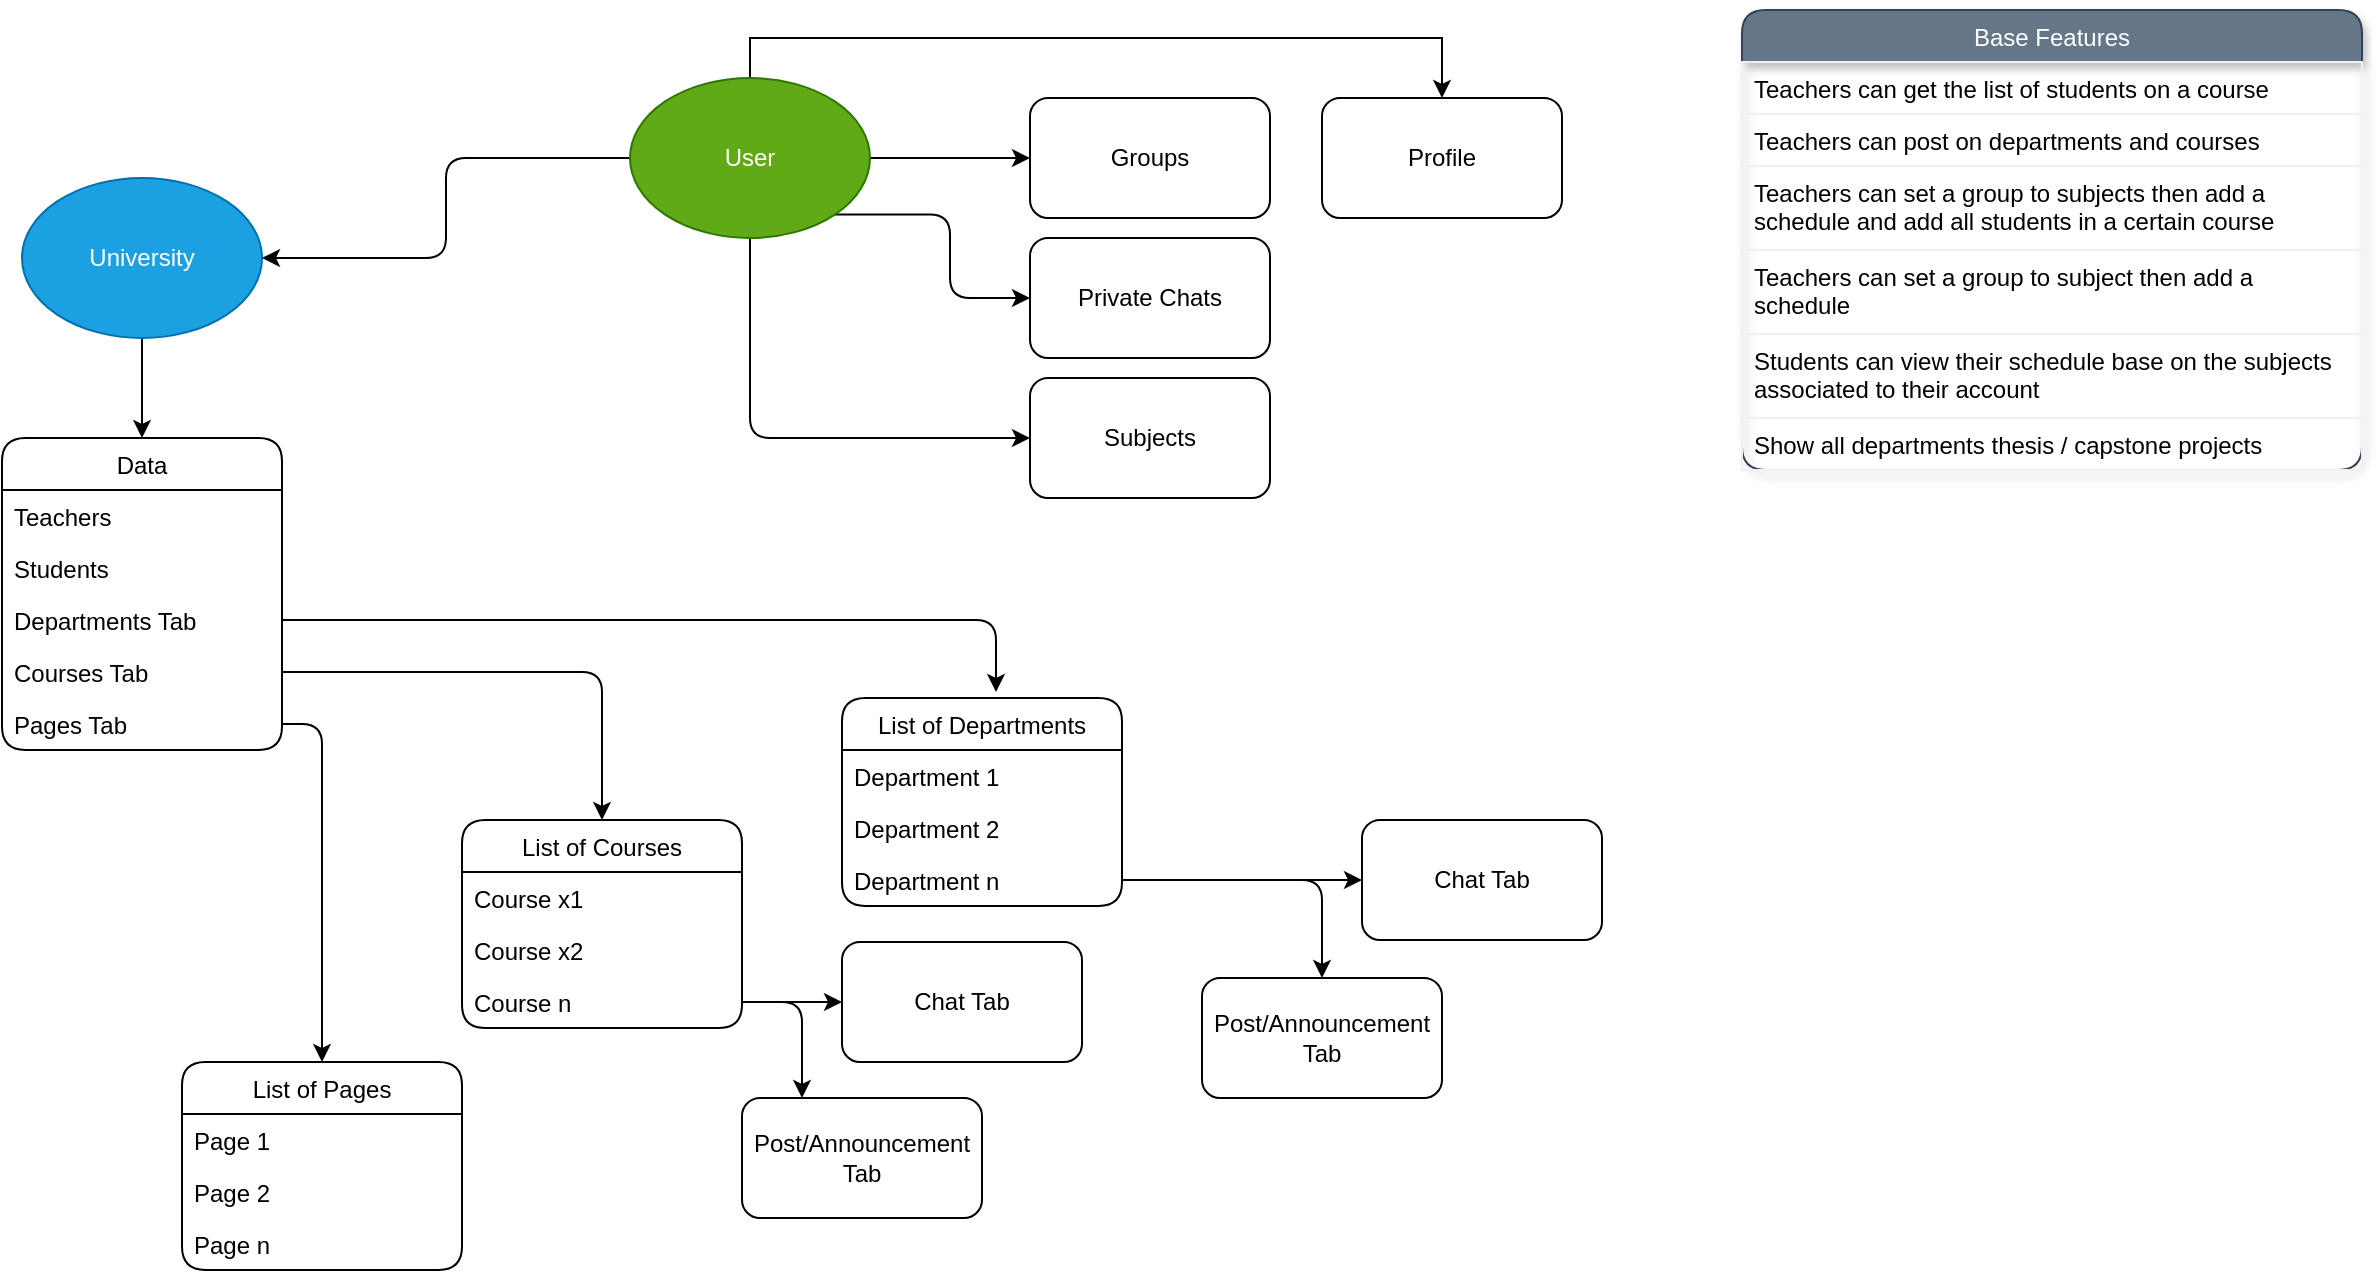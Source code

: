 <mxfile>
    <diagram id="XlvOtdsCKNtlhKzm-Soc" name="Page-1">
        <mxGraphModel dx="1486" dy="1794" grid="1" gridSize="10" guides="1" tooltips="1" connect="1" arrows="1" fold="1" page="0" pageScale="1" pageWidth="980" pageHeight="690" background="none" math="0" shadow="0">
            <root>
                <mxCell id="0"/>
                <mxCell id="1" parent="0"/>
                <mxCell id="8" style="edgeStyle=orthogonalEdgeStyle;orthogonalLoop=1;jettySize=auto;html=1;exitX=0.5;exitY=1;exitDx=0;exitDy=0;" parent="1" source="3" target="4" edge="1">
                    <mxGeometry relative="1" as="geometry"/>
                </mxCell>
                <mxCell id="3" value="University" style="ellipse;whiteSpace=wrap;html=1;rounded=1;fillColor=#1ba1e2;strokeColor=#006EAF;fontColor=#ffffff;" parent="1" vertex="1">
                    <mxGeometry x="50" y="50" width="120" height="80" as="geometry"/>
                </mxCell>
                <mxCell id="4" value="Data" style="swimlane;fontStyle=0;childLayout=stackLayout;horizontal=1;startSize=26;horizontalStack=0;resizeParent=1;resizeParentMax=0;resizeLast=0;collapsible=1;marginBottom=0;rounded=1;" parent="1" vertex="1">
                    <mxGeometry x="40" y="180" width="140" height="156" as="geometry">
                        <mxRectangle x="40" y="180" width="50" height="26" as="alternateBounds"/>
                    </mxGeometry>
                </mxCell>
                <mxCell id="5" value="Teachers " style="text;strokeColor=none;fillColor=none;align=left;verticalAlign=top;spacingLeft=4;spacingRight=4;overflow=hidden;rotatable=0;points=[[0,0.5],[1,0.5]];portConstraint=eastwest;rounded=1;" parent="4" vertex="1">
                    <mxGeometry y="26" width="140" height="26" as="geometry"/>
                </mxCell>
                <mxCell id="6" value="Students" style="text;strokeColor=none;fillColor=none;align=left;verticalAlign=top;spacingLeft=4;spacingRight=4;overflow=hidden;rotatable=0;points=[[0,0.5],[1,0.5]];portConstraint=eastwest;rounded=1;" parent="4" vertex="1">
                    <mxGeometry y="52" width="140" height="26" as="geometry"/>
                </mxCell>
                <mxCell id="7" value="Departments Tab" style="text;strokeColor=none;fillColor=none;align=left;verticalAlign=top;spacingLeft=4;spacingRight=4;overflow=hidden;rotatable=0;points=[[0,0.5],[1,0.5]];portConstraint=eastwest;rounded=1;" parent="4" vertex="1">
                    <mxGeometry y="78" width="140" height="26" as="geometry"/>
                </mxCell>
                <mxCell id="10" value="Courses Tab" style="text;strokeColor=none;fillColor=none;align=left;verticalAlign=top;spacingLeft=4;spacingRight=4;overflow=hidden;rotatable=0;points=[[0,0.5],[1,0.5]];portConstraint=eastwest;rounded=1;" parent="4" vertex="1">
                    <mxGeometry y="104" width="140" height="26" as="geometry"/>
                </mxCell>
                <mxCell id="35" value="Pages Tab" style="text;strokeColor=none;fillColor=none;align=left;verticalAlign=top;spacingLeft=4;spacingRight=4;overflow=hidden;rotatable=0;points=[[0,0.5],[1,0.5]];portConstraint=eastwest;rounded=1;" parent="4" vertex="1">
                    <mxGeometry y="130" width="140" height="26" as="geometry"/>
                </mxCell>
                <mxCell id="13" value="List of Departments" style="swimlane;fontStyle=0;childLayout=stackLayout;horizontal=1;startSize=26;horizontalStack=0;resizeParent=1;resizeParentMax=0;resizeLast=0;collapsible=1;marginBottom=0;rounded=1;" parent="1" vertex="1">
                    <mxGeometry x="460" y="310" width="140" height="104" as="geometry"/>
                </mxCell>
                <mxCell id="14" value="Department 1" style="text;strokeColor=none;fillColor=none;align=left;verticalAlign=top;spacingLeft=4;spacingRight=4;overflow=hidden;rotatable=0;points=[[0,0.5],[1,0.5]];portConstraint=eastwest;rounded=1;" parent="13" vertex="1">
                    <mxGeometry y="26" width="140" height="26" as="geometry"/>
                </mxCell>
                <mxCell id="15" value="Department 2" style="text;strokeColor=none;fillColor=none;align=left;verticalAlign=top;spacingLeft=4;spacingRight=4;overflow=hidden;rotatable=0;points=[[0,0.5],[1,0.5]];portConstraint=eastwest;rounded=1;" parent="13" vertex="1">
                    <mxGeometry y="52" width="140" height="26" as="geometry"/>
                </mxCell>
                <mxCell id="16" value="Department n" style="text;strokeColor=none;fillColor=none;align=left;verticalAlign=top;spacingLeft=4;spacingRight=4;overflow=hidden;rotatable=0;points=[[0,0.5],[1,0.5]];portConstraint=eastwest;rounded=1;" parent="13" vertex="1">
                    <mxGeometry y="78" width="140" height="26" as="geometry"/>
                </mxCell>
                <mxCell id="18" style="edgeStyle=orthogonalEdgeStyle;orthogonalLoop=1;jettySize=auto;html=1;exitX=1;exitY=0.5;exitDx=0;exitDy=0;entryX=0.55;entryY=-0.029;entryDx=0;entryDy=0;entryPerimeter=0;" parent="1" source="7" target="13" edge="1">
                    <mxGeometry relative="1" as="geometry"/>
                </mxCell>
                <mxCell id="19" value="List of Courses" style="swimlane;fontStyle=0;childLayout=stackLayout;horizontal=1;startSize=26;horizontalStack=0;resizeParent=1;resizeParentMax=0;resizeLast=0;collapsible=1;marginBottom=0;rounded=1;" parent="1" vertex="1">
                    <mxGeometry x="270" y="371" width="140" height="104" as="geometry"/>
                </mxCell>
                <mxCell id="20" value="Course x1" style="text;strokeColor=none;fillColor=none;align=left;verticalAlign=top;spacingLeft=4;spacingRight=4;overflow=hidden;rotatable=0;points=[[0,0.5],[1,0.5]];portConstraint=eastwest;rounded=1;" parent="19" vertex="1">
                    <mxGeometry y="26" width="140" height="26" as="geometry"/>
                </mxCell>
                <mxCell id="21" value="Course x2" style="text;strokeColor=none;fillColor=none;align=left;verticalAlign=top;spacingLeft=4;spacingRight=4;overflow=hidden;rotatable=0;points=[[0,0.5],[1,0.5]];portConstraint=eastwest;rounded=1;" parent="19" vertex="1">
                    <mxGeometry y="52" width="140" height="26" as="geometry"/>
                </mxCell>
                <mxCell id="22" value="Course n" style="text;strokeColor=none;fillColor=none;align=left;verticalAlign=top;spacingLeft=4;spacingRight=4;overflow=hidden;rotatable=0;points=[[0,0.5],[1,0.5]];portConstraint=eastwest;rounded=1;" parent="19" vertex="1">
                    <mxGeometry y="78" width="140" height="26" as="geometry"/>
                </mxCell>
                <mxCell id="23" style="edgeStyle=orthogonalEdgeStyle;orthogonalLoop=1;jettySize=auto;html=1;entryX=0.5;entryY=0;entryDx=0;entryDy=0;" parent="1" source="10" target="19" edge="1">
                    <mxGeometry relative="1" as="geometry"/>
                </mxCell>
                <mxCell id="25" style="edgeStyle=orthogonalEdgeStyle;orthogonalLoop=1;jettySize=auto;html=1;exitX=0;exitY=0.5;exitDx=0;exitDy=0;entryX=1;entryY=0.5;entryDx=0;entryDy=0;" parent="1" source="24" target="3" edge="1">
                    <mxGeometry relative="1" as="geometry"/>
                </mxCell>
                <mxCell id="27" value="" style="edgeStyle=orthogonalEdgeStyle;orthogonalLoop=1;jettySize=auto;html=1;" parent="1" source="24" target="26" edge="1">
                    <mxGeometry relative="1" as="geometry"/>
                </mxCell>
                <mxCell id="31" style="edgeStyle=orthogonalEdgeStyle;orthogonalLoop=1;jettySize=auto;html=1;exitX=0.5;exitY=1;exitDx=0;exitDy=0;entryX=0;entryY=0.5;entryDx=0;entryDy=0;" parent="1" source="24" target="29" edge="1">
                    <mxGeometry relative="1" as="geometry"/>
                </mxCell>
                <mxCell id="33" style="edgeStyle=orthogonalEdgeStyle;orthogonalLoop=1;jettySize=auto;html=1;exitX=1;exitY=1;exitDx=0;exitDy=0;entryX=0;entryY=0.5;entryDx=0;entryDy=0;" parent="1" source="24" target="32" edge="1">
                    <mxGeometry relative="1" as="geometry"/>
                </mxCell>
                <mxCell id="58" style="edgeStyle=orthogonalEdgeStyle;rounded=0;orthogonalLoop=1;jettySize=auto;html=1;exitX=0.5;exitY=0;exitDx=0;exitDy=0;entryX=0.5;entryY=0;entryDx=0;entryDy=0;" parent="1" source="24" target="57" edge="1">
                    <mxGeometry relative="1" as="geometry"/>
                </mxCell>
                <mxCell id="24" value="User" style="ellipse;whiteSpace=wrap;html=1;rounded=1;fillColor=#60a917;strokeColor=#2D7600;fontColor=#ffffff;" parent="1" vertex="1">
                    <mxGeometry x="354" width="120" height="80" as="geometry"/>
                </mxCell>
                <mxCell id="26" value="Groups" style="whiteSpace=wrap;html=1;rounded=1;" parent="1" vertex="1">
                    <mxGeometry x="554" y="10" width="120" height="60" as="geometry"/>
                </mxCell>
                <mxCell id="29" value="Subjects" style="whiteSpace=wrap;html=1;rounded=1;" parent="1" vertex="1">
                    <mxGeometry x="554" y="150" width="120" height="60" as="geometry"/>
                </mxCell>
                <mxCell id="32" value="Private Chats" style="whiteSpace=wrap;html=1;rounded=1;" parent="1" vertex="1">
                    <mxGeometry x="554" y="80" width="120" height="60" as="geometry"/>
                </mxCell>
                <mxCell id="38" value="List of Pages" style="swimlane;fontStyle=0;childLayout=stackLayout;horizontal=1;startSize=26;horizontalStack=0;resizeParent=1;resizeParentMax=0;resizeLast=0;collapsible=1;marginBottom=0;rounded=1;" parent="1" vertex="1">
                    <mxGeometry x="130" y="492" width="140" height="104" as="geometry"/>
                </mxCell>
                <mxCell id="39" value="Page 1" style="text;strokeColor=none;fillColor=none;align=left;verticalAlign=top;spacingLeft=4;spacingRight=4;overflow=hidden;rotatable=0;points=[[0,0.5],[1,0.5]];portConstraint=eastwest;rounded=1;" parent="38" vertex="1">
                    <mxGeometry y="26" width="140" height="26" as="geometry"/>
                </mxCell>
                <mxCell id="40" value="Page 2" style="text;strokeColor=none;fillColor=none;align=left;verticalAlign=top;spacingLeft=4;spacingRight=4;overflow=hidden;rotatable=0;points=[[0,0.5],[1,0.5]];portConstraint=eastwest;rounded=1;" parent="38" vertex="1">
                    <mxGeometry y="52" width="140" height="26" as="geometry"/>
                </mxCell>
                <mxCell id="41" value="Page n" style="text;strokeColor=none;fillColor=none;align=left;verticalAlign=top;spacingLeft=4;spacingRight=4;overflow=hidden;rotatable=0;points=[[0,0.5],[1,0.5]];portConstraint=eastwest;rounded=1;" parent="38" vertex="1">
                    <mxGeometry y="78" width="140" height="26" as="geometry"/>
                </mxCell>
                <mxCell id="42" style="edgeStyle=orthogonalEdgeStyle;orthogonalLoop=1;jettySize=auto;html=1;exitX=1;exitY=0.5;exitDx=0;exitDy=0;entryX=0.5;entryY=0;entryDx=0;entryDy=0;" parent="1" source="35" target="38" edge="1">
                    <mxGeometry relative="1" as="geometry"/>
                </mxCell>
                <mxCell id="44" value="Chat Tab" style="whiteSpace=wrap;html=1;rounded=1;" parent="1" vertex="1">
                    <mxGeometry x="720" y="371" width="120" height="60" as="geometry"/>
                </mxCell>
                <mxCell id="45" style="edgeStyle=orthogonalEdgeStyle;orthogonalLoop=1;jettySize=auto;html=1;exitX=1;exitY=0.5;exitDx=0;exitDy=0;" parent="1" source="16" target="44" edge="1">
                    <mxGeometry relative="1" as="geometry"/>
                </mxCell>
                <mxCell id="46" style="edgeStyle=orthogonalEdgeStyle;orthogonalLoop=1;jettySize=auto;html=1;exitX=1;exitY=0.5;exitDx=0;exitDy=0;entryX=0.5;entryY=0;entryDx=0;entryDy=0;" parent="1" source="16" target="47" edge="1">
                    <mxGeometry relative="1" as="geometry">
                        <mxPoint x="620" y="440" as="targetPoint"/>
                    </mxGeometry>
                </mxCell>
                <mxCell id="47" value="Post/Announcement Tab" style="whiteSpace=wrap;html=1;rounded=1;" parent="1" vertex="1">
                    <mxGeometry x="640" y="450" width="120" height="60" as="geometry"/>
                </mxCell>
                <mxCell id="48" value="Post/Announcement Tab" style="whiteSpace=wrap;html=1;rounded=1;" parent="1" vertex="1">
                    <mxGeometry x="410" y="510" width="120" height="60" as="geometry"/>
                </mxCell>
                <mxCell id="49" value="Chat Tab" style="whiteSpace=wrap;html=1;rounded=1;" parent="1" vertex="1">
                    <mxGeometry x="460" y="432" width="120" height="60" as="geometry"/>
                </mxCell>
                <mxCell id="51" style="edgeStyle=orthogonalEdgeStyle;orthogonalLoop=1;jettySize=auto;html=1;exitX=1;exitY=0.5;exitDx=0;exitDy=0;entryX=0;entryY=0.5;entryDx=0;entryDy=0;" parent="1" source="22" target="49" edge="1">
                    <mxGeometry relative="1" as="geometry"/>
                </mxCell>
                <mxCell id="52" style="edgeStyle=orthogonalEdgeStyle;orthogonalLoop=1;jettySize=auto;html=1;exitX=1;exitY=0.5;exitDx=0;exitDy=0;entryX=0.25;entryY=0;entryDx=0;entryDy=0;" parent="1" source="22" target="48" edge="1">
                    <mxGeometry relative="1" as="geometry"/>
                </mxCell>
                <mxCell id="57" value="Profile" style="rounded=1;whiteSpace=wrap;html=1;" parent="1" vertex="1">
                    <mxGeometry x="700" y="10" width="120" height="60" as="geometry"/>
                </mxCell>
                <mxCell id="59" value="Base Features" style="swimlane;fontStyle=0;childLayout=stackLayout;horizontal=1;startSize=26;horizontalStack=0;resizeParent=1;resizeParentMax=0;resizeLast=0;collapsible=1;marginBottom=0;rounded=1;fillColor=#647687;strokeColor=#314354;fontColor=#ffffff;shadow=1;glass=0;swimlaneLine=1;sketch=0;swimlaneFillColor=none;" parent="1" vertex="1">
                    <mxGeometry x="910" y="-34" width="310" height="230" as="geometry"/>
                </mxCell>
                <mxCell id="60" value="Teachers can get the list of students on a course" style="text;align=left;verticalAlign=top;spacingLeft=4;spacingRight=4;overflow=hidden;rotatable=0;points=[[0,0.5],[1,0.5]];portConstraint=eastwest;strokeWidth=1;rounded=0;shadow=0;strokeColor=#f0f0f0;" parent="59" vertex="1">
                    <mxGeometry y="26" width="310" height="26" as="geometry"/>
                </mxCell>
                <mxCell id="61" value="Teachers can post on departments and courses" style="text;fillColor=none;align=left;verticalAlign=top;spacingLeft=4;spacingRight=4;overflow=hidden;rotatable=0;points=[[0,0.5],[1,0.5]];portConstraint=eastwest;strokeWidth=1;strokeColor=#f0f0f0;" parent="59" vertex="1">
                    <mxGeometry y="52" width="310" height="26" as="geometry"/>
                </mxCell>
                <mxCell id="62" value="Teachers can set a group to subjects then add a schedule and add all students in a certain course&#10;" style="text;align=left;verticalAlign=top;spacingLeft=4;spacingRight=4;overflow=hidden;rotatable=0;points=[[0,0.5],[1,0.5]];portConstraint=eastwest;whiteSpace=wrap;strokeColor=#f0f0f0;" parent="59" vertex="1">
                    <mxGeometry y="78" width="310" height="42" as="geometry"/>
                </mxCell>
                <mxCell id="69" value="Teachers can set a group to subject then add a schedule&#10;" style="text;fillColor=none;align=left;verticalAlign=top;spacingLeft=4;spacingRight=4;overflow=hidden;rotatable=0;points=[[0,0.5],[1,0.5]];portConstraint=eastwest;whiteSpace=wrap;strokeColor=#f0f0f0;" parent="59" vertex="1">
                    <mxGeometry y="120" width="310" height="42" as="geometry"/>
                </mxCell>
                <mxCell id="70" value="Students can view their schedule base on the subjects associated to their account" style="text;align=left;verticalAlign=top;spacingLeft=4;spacingRight=4;overflow=hidden;rotatable=0;points=[[0,0.5],[1,0.5]];portConstraint=eastwest;whiteSpace=wrap;strokeColor=#f0f0f0;" parent="59" vertex="1">
                    <mxGeometry y="162" width="310" height="42" as="geometry"/>
                </mxCell>
                <mxCell id="76" value="Show all departments thesis / capstone projects" style="text;fillColor=none;align=left;verticalAlign=top;spacingLeft=4;spacingRight=4;overflow=hidden;rotatable=0;points=[[0,0.5],[1,0.5]];portConstraint=eastwest;whiteSpace=wrap;strokeColor=#f0f0f0;" parent="59" vertex="1">
                    <mxGeometry y="204" width="310" height="26" as="geometry"/>
                </mxCell>
            </root>
        </mxGraphModel>
    </diagram>
</mxfile>